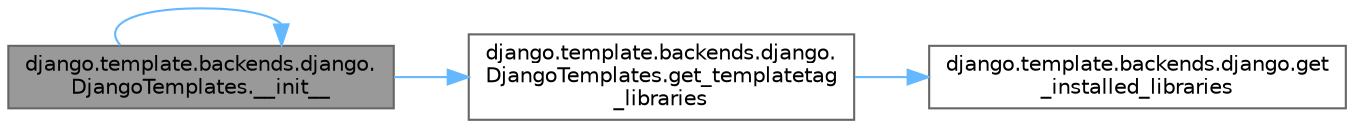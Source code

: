 digraph "django.template.backends.django.DjangoTemplates.__init__"
{
 // LATEX_PDF_SIZE
  bgcolor="transparent";
  edge [fontname=Helvetica,fontsize=10,labelfontname=Helvetica,labelfontsize=10];
  node [fontname=Helvetica,fontsize=10,shape=box,height=0.2,width=0.4];
  rankdir="LR";
  Node1 [id="Node000001",label="django.template.backends.django.\lDjangoTemplates.__init__",height=0.2,width=0.4,color="gray40", fillcolor="grey60", style="filled", fontcolor="black",tooltip=" "];
  Node1 -> Node1 [id="edge1_Node000001_Node000001",color="steelblue1",style="solid",tooltip=" "];
  Node1 -> Node2 [id="edge2_Node000001_Node000002",color="steelblue1",style="solid",tooltip=" "];
  Node2 [id="Node000002",label="django.template.backends.django.\lDjangoTemplates.get_templatetag\l_libraries",height=0.2,width=0.4,color="grey40", fillcolor="white", style="filled",URL="$classdjango_1_1template_1_1backends_1_1django_1_1_django_templates.html#a7fb6e80745f6f1a713956f334733248f",tooltip=" "];
  Node2 -> Node3 [id="edge3_Node000002_Node000003",color="steelblue1",style="solid",tooltip=" "];
  Node3 [id="Node000003",label="django.template.backends.django.get\l_installed_libraries",height=0.2,width=0.4,color="grey40", fillcolor="white", style="filled",URL="$namespacedjango_1_1template_1_1backends_1_1django.html#a6a36ec2a1f333eed75ecbabbc2e2522c",tooltip=" "];
}
